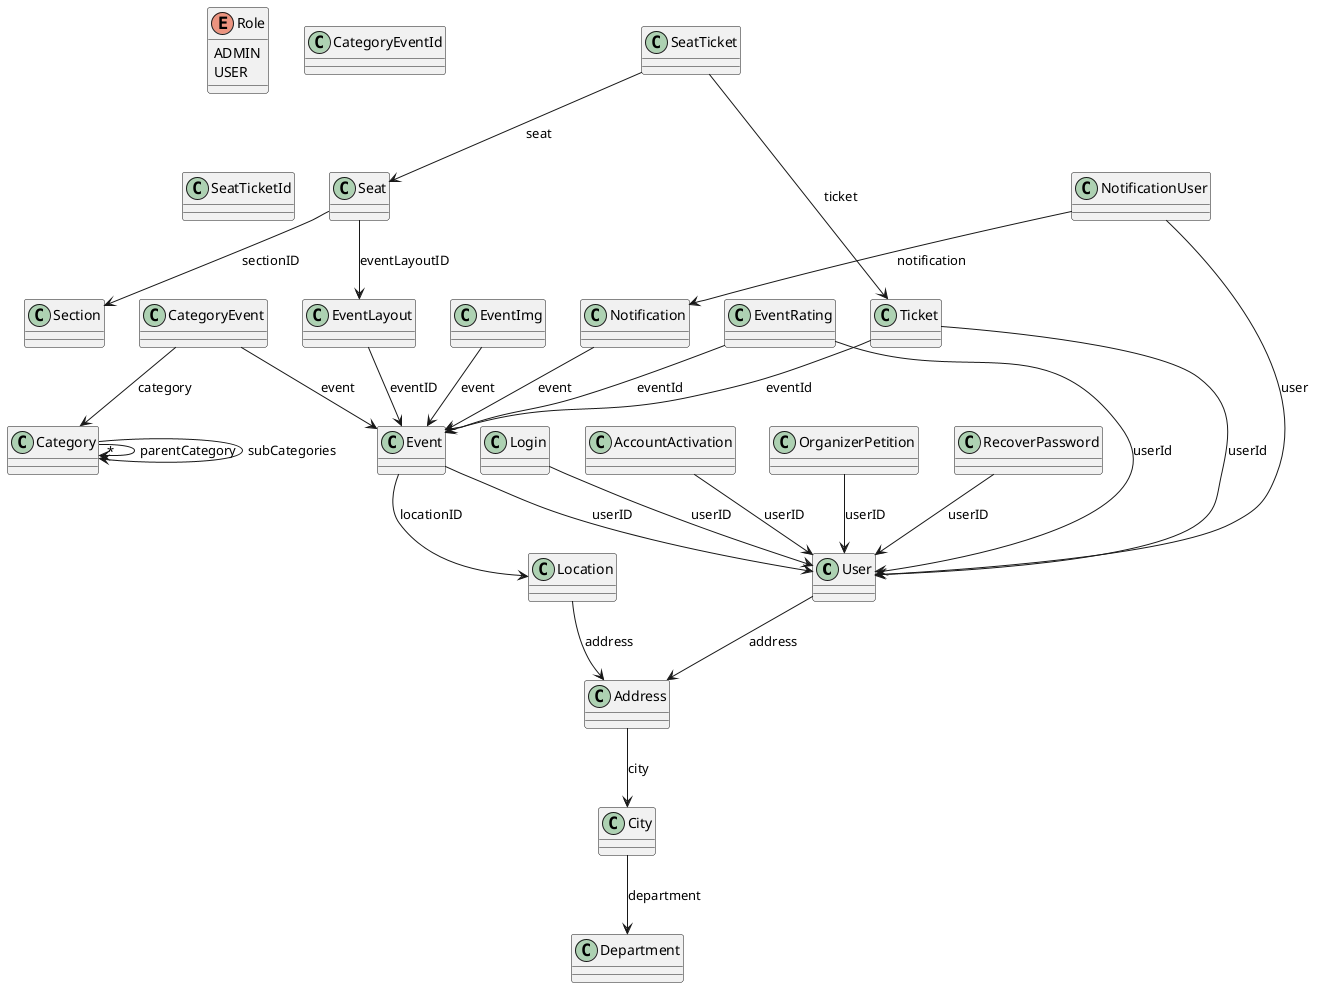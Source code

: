 @startuml Simple Class Diagram

class User {
}

class Address {
}

class City {
}

class Department {
}

class Location {
}

class Event {
}

class EventLayout {
}

class Seat {
}

class Section {
}

class Ticket {
}

class EventRating {
}

class Notification {
}

class NotificationUser {
}

class Login {
}

class AccountActivation {
}

class OrganizerPetition {
}

class RecoverPassword {
}

class Category {
}

class CategoryEvent {
}

class SeatTicket {
}

enum Role {
    ADMIN
    USER
}

class CategoryEventId {
}

class SeatTicketId {
}

class EventImg {
}

' Relationships
User --> Address : address
Address --> City : city
City --> Department : department
Location --> Address : address
Event --> User : userID
Event --> Location : locationID
EventLayout --> Event : eventID
Seat --> Section : sectionID
Seat --> EventLayout : eventLayoutID
Ticket --> Event : eventId
Ticket --> User : userId
EventRating --> User : userId
EventRating --> Event : eventId
Notification --> Event : event
NotificationUser --> User : user
NotificationUser --> Notification : notification
Login --> User : userID
AccountActivation --> User : userID
OrganizerPetition --> User : userID
RecoverPassword --> User : userID
Category --> Category : parentCategory
Category --> "*" Category : subCategories
CategoryEvent --> Category : category
CategoryEvent --> Event : event
SeatTicket --> Seat : seat
SeatTicket --> Ticket : ticket
EventImg --> Event : event

@enduml